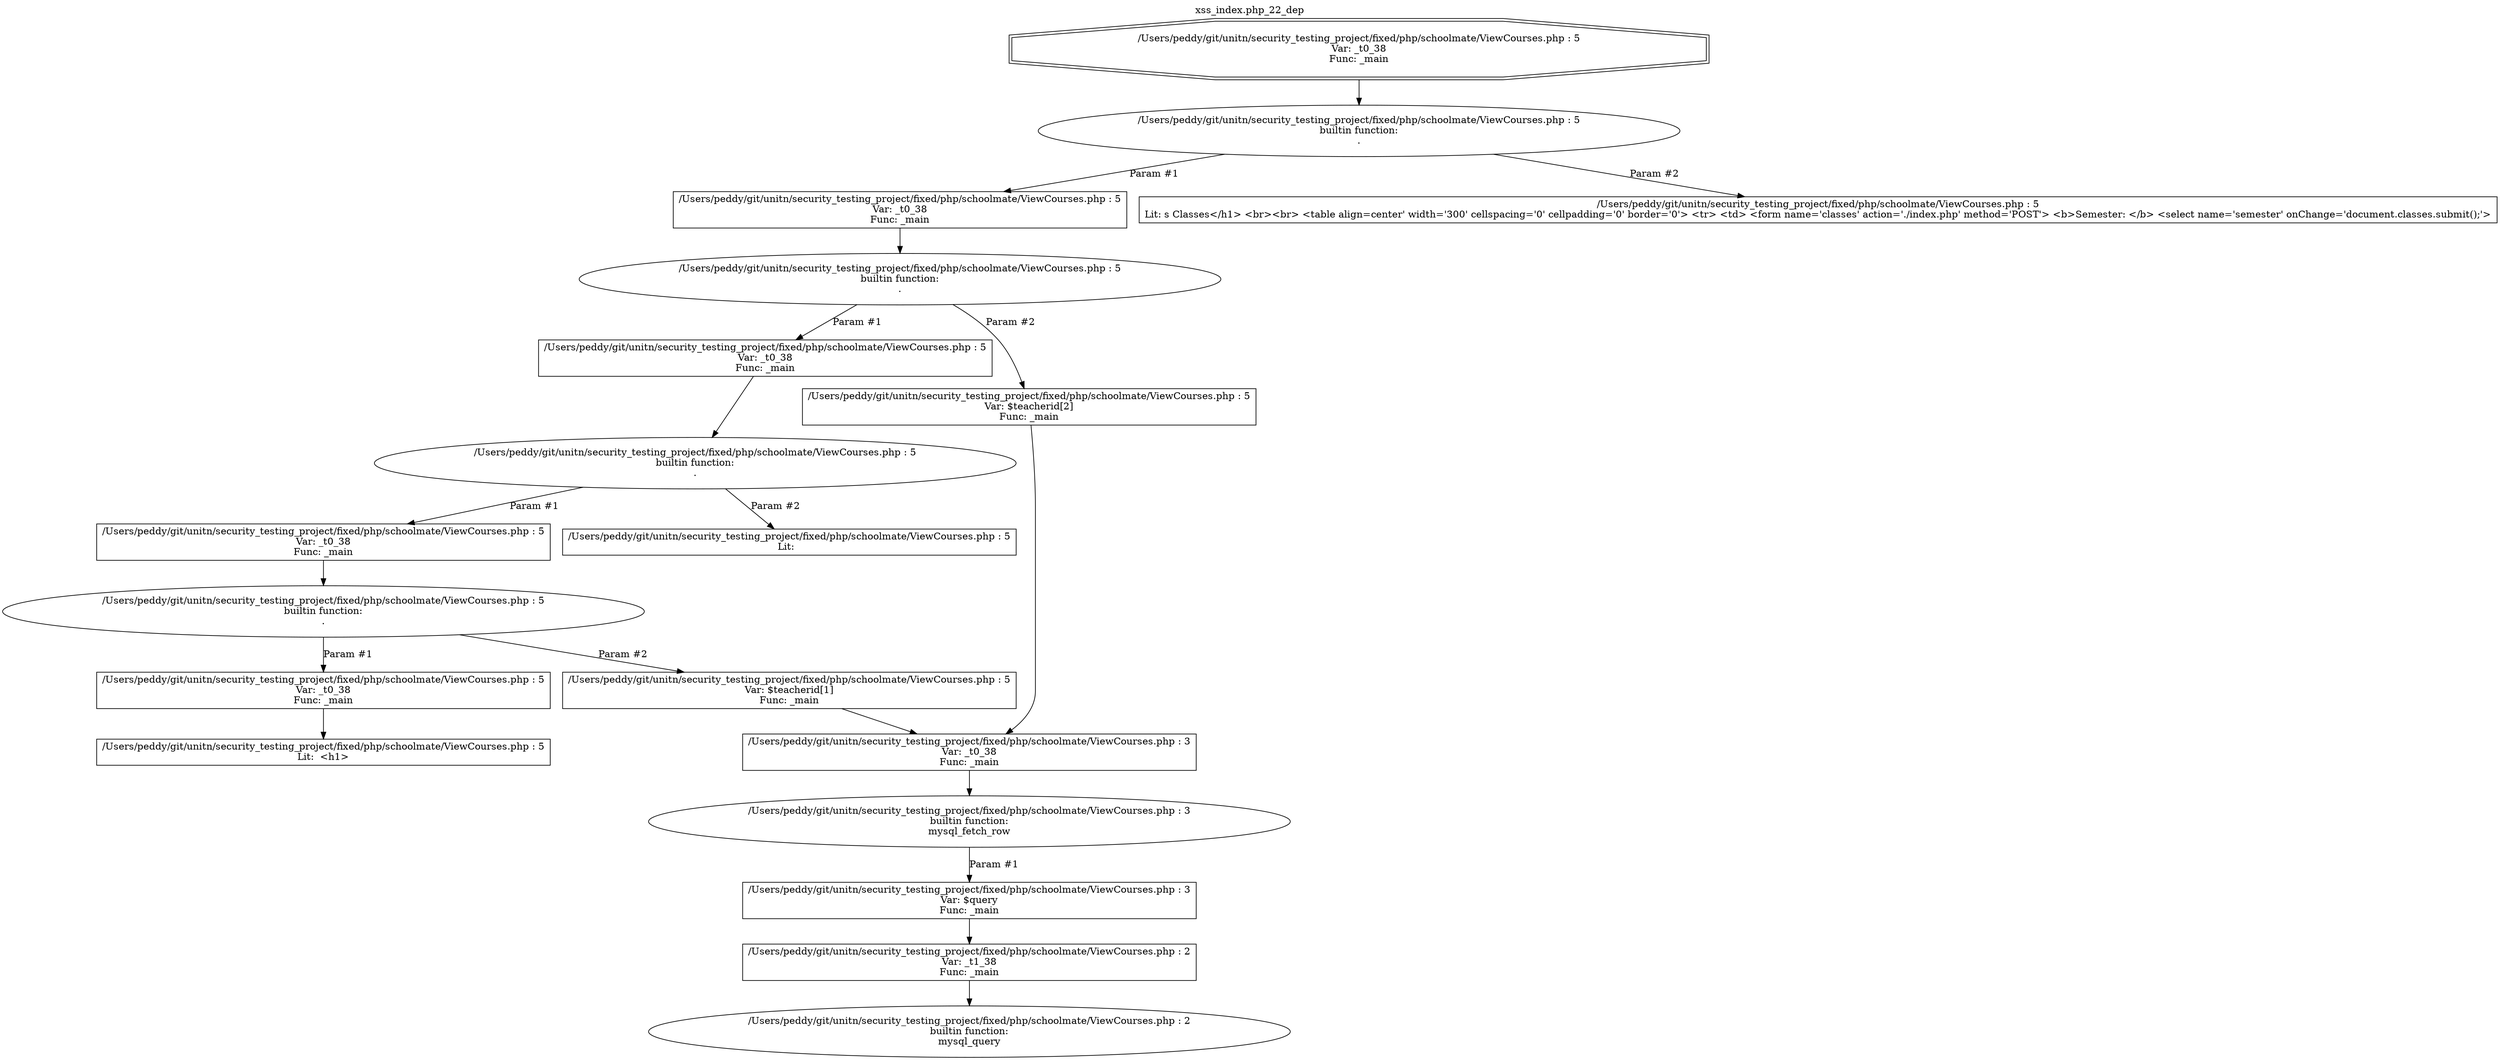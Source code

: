 digraph cfg {
  label="xss_index.php_22_dep";
  labelloc=t;
  n1 [shape=doubleoctagon, label="/Users/peddy/git/unitn/security_testing_project/fixed/php/schoolmate/ViewCourses.php : 5\nVar: _t0_38\nFunc: _main\n"];
  n2 [shape=ellipse, label="/Users/peddy/git/unitn/security_testing_project/fixed/php/schoolmate/ViewCourses.php : 5\nbuiltin function:\n.\n"];
  n3 [shape=box, label="/Users/peddy/git/unitn/security_testing_project/fixed/php/schoolmate/ViewCourses.php : 5\nVar: _t0_38\nFunc: _main\n"];
  n4 [shape=ellipse, label="/Users/peddy/git/unitn/security_testing_project/fixed/php/schoolmate/ViewCourses.php : 5\nbuiltin function:\n.\n"];
  n5 [shape=box, label="/Users/peddy/git/unitn/security_testing_project/fixed/php/schoolmate/ViewCourses.php : 5\nVar: _t0_38\nFunc: _main\n"];
  n6 [shape=ellipse, label="/Users/peddy/git/unitn/security_testing_project/fixed/php/schoolmate/ViewCourses.php : 5\nbuiltin function:\n.\n"];
  n7 [shape=box, label="/Users/peddy/git/unitn/security_testing_project/fixed/php/schoolmate/ViewCourses.php : 5\nVar: _t0_38\nFunc: _main\n"];
  n8 [shape=ellipse, label="/Users/peddy/git/unitn/security_testing_project/fixed/php/schoolmate/ViewCourses.php : 5\nbuiltin function:\n.\n"];
  n9 [shape=box, label="/Users/peddy/git/unitn/security_testing_project/fixed/php/schoolmate/ViewCourses.php : 5\nVar: _t0_38\nFunc: _main\n"];
  n10 [shape=box, label="/Users/peddy/git/unitn/security_testing_project/fixed/php/schoolmate/ViewCourses.php : 5\nLit:  <h1>\n"];
  n11 [shape=box, label="/Users/peddy/git/unitn/security_testing_project/fixed/php/schoolmate/ViewCourses.php : 5\nVar: $teacherid[1]\nFunc: _main\n"];
  n12 [shape=box, label="/Users/peddy/git/unitn/security_testing_project/fixed/php/schoolmate/ViewCourses.php : 3\nVar: _t0_38\nFunc: _main\n"];
  n13 [shape=ellipse, label="/Users/peddy/git/unitn/security_testing_project/fixed/php/schoolmate/ViewCourses.php : 3\nbuiltin function:\nmysql_fetch_row\n"];
  n14 [shape=box, label="/Users/peddy/git/unitn/security_testing_project/fixed/php/schoolmate/ViewCourses.php : 3\nVar: $query\nFunc: _main\n"];
  n15 [shape=box, label="/Users/peddy/git/unitn/security_testing_project/fixed/php/schoolmate/ViewCourses.php : 2\nVar: _t1_38\nFunc: _main\n"];
  n16 [shape=ellipse, label="/Users/peddy/git/unitn/security_testing_project/fixed/php/schoolmate/ViewCourses.php : 2\nbuiltin function:\nmysql_query\n"];
  n17 [shape=box, label="/Users/peddy/git/unitn/security_testing_project/fixed/php/schoolmate/ViewCourses.php : 5\nLit:  \n"];
  n18 [shape=box, label="/Users/peddy/git/unitn/security_testing_project/fixed/php/schoolmate/ViewCourses.php : 5\nVar: $teacherid[2]\nFunc: _main\n"];
  n19 [shape=box, label="/Users/peddy/git/unitn/security_testing_project/fixed/php/schoolmate/ViewCourses.php : 5\nLit: s Classes</h1> <br><br> <table align=center' width='300' cellspacing='0' cellpadding='0' border='0'> <tr> <td> <form name='classes' action='./index.php' method='POST'> <b>Semester: </b> <select name='semester' onChange='document.classes.submit();'>\n"];
  n1 -> n2;
  n3 -> n4;
  n5 -> n6;
  n7 -> n8;
  n9 -> n10;
  n8 -> n9[label="Param #1"];
  n8 -> n11[label="Param #2"];
  n12 -> n13;
  n15 -> n16;
  n14 -> n15;
  n13 -> n14[label="Param #1"];
  n11 -> n12;
  n6 -> n7[label="Param #1"];
  n6 -> n17[label="Param #2"];
  n4 -> n5[label="Param #1"];
  n4 -> n18[label="Param #2"];
  n18 -> n12;
  n2 -> n3[label="Param #1"];
  n2 -> n19[label="Param #2"];
}
